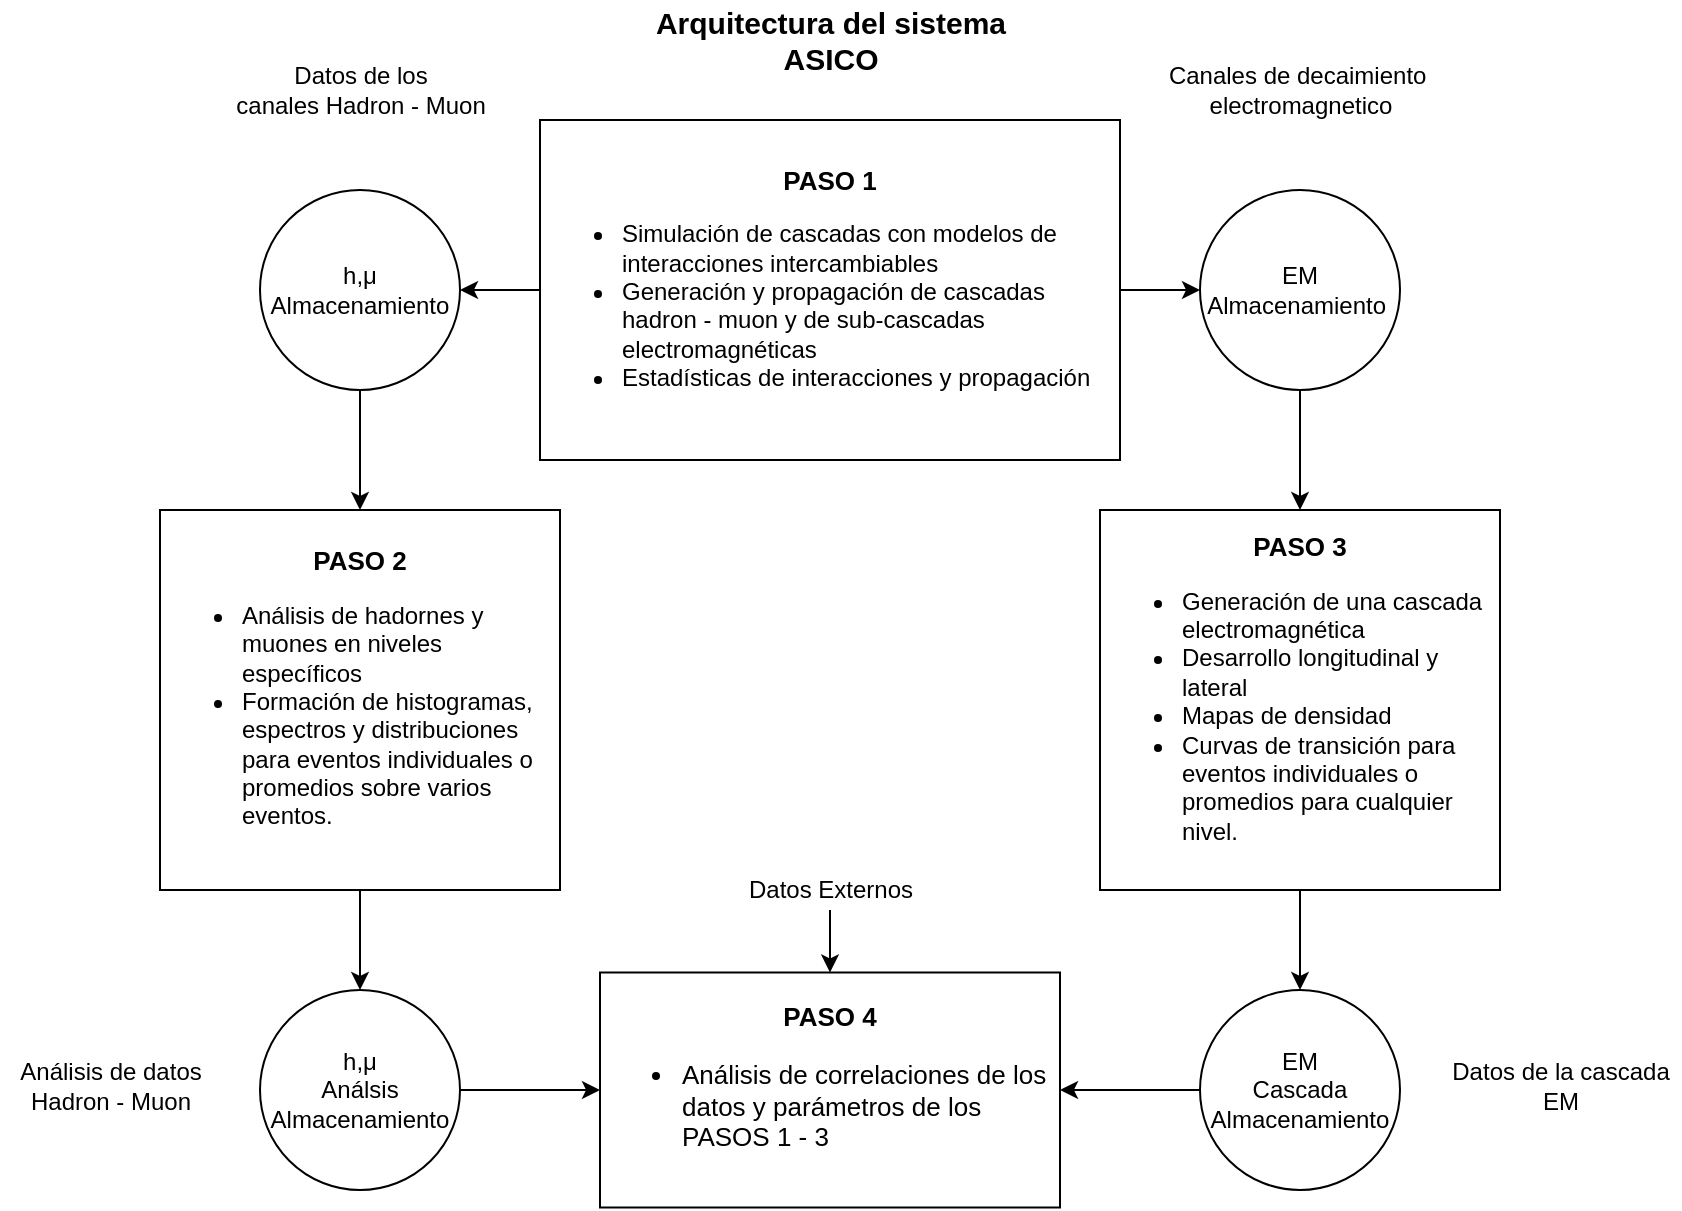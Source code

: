 <mxfile version="16.5.1" type="device"><diagram id="nYRugBk2VGoCthNKv-db" name="Page-1"><mxGraphModel dx="1102" dy="865" grid="1" gridSize="10" guides="1" tooltips="1" connect="1" arrows="1" fold="1" page="1" pageScale="1" pageWidth="850" pageHeight="1100" math="0" shadow="0"><root><mxCell id="0"/><mxCell id="1" parent="0"/><mxCell id="XC7Ivygw2Dke73GuwQkC-1" value="h,μ&lt;br&gt;Almacenamiento" style="ellipse;whiteSpace=wrap;html=1;aspect=fixed;" parent="1" vertex="1"><mxGeometry x="140" y="140" width="100" height="100" as="geometry"/></mxCell><mxCell id="XC7Ivygw2Dke73GuwQkC-2" value="&lt;font style=&quot;font-size: 13px&quot;&gt;&lt;b&gt;PASO 1&lt;/b&gt;&lt;/font&gt;&lt;br&gt;&lt;ul&gt;&lt;li style=&quot;text-align: left&quot;&gt;Simulación de cascadas con modelos de interacciones intercambiables&lt;/li&gt;&lt;li style=&quot;text-align: left&quot;&gt;Generación y propagación de cascadas hadron - muon y de sub-cascadas electromagnéticas&lt;/li&gt;&lt;li style=&quot;text-align: left&quot;&gt;Estadísticas de interacciones y propagación&lt;/li&gt;&lt;/ul&gt;" style="rounded=0;whiteSpace=wrap;html=1;" parent="1" vertex="1"><mxGeometry x="280" y="105" width="290" height="170" as="geometry"/></mxCell><mxCell id="XC7Ivygw2Dke73GuwQkC-3" value="&lt;font style=&quot;font-size: 13px&quot;&gt;&lt;b&gt;PASO 2&lt;/b&gt;&lt;/font&gt;&lt;br&gt;&lt;ul&gt;&lt;li style=&quot;text-align: left&quot;&gt;Análisis de hadornes y muones en niveles específicos&lt;/li&gt;&lt;li style=&quot;text-align: left&quot;&gt;Formación de histogramas, espectros y distribuciones para eventos individuales o promedios sobre varios eventos.&lt;/li&gt;&lt;/ul&gt;" style="rounded=0;whiteSpace=wrap;html=1;" parent="1" vertex="1"><mxGeometry x="90" y="300" width="200" height="190" as="geometry"/></mxCell><mxCell id="XC7Ivygw2Dke73GuwQkC-4" value="&lt;font style=&quot;font-size: 13px&quot;&gt;&lt;b&gt;PASO 3&lt;/b&gt;&lt;/font&gt;&lt;br&gt;&lt;ul&gt;&lt;li style=&quot;text-align: left&quot;&gt;Generación de una cascada electromagnética&lt;/li&gt;&lt;li style=&quot;text-align: left&quot;&gt;Desarrollo longitudinal y lateral&lt;/li&gt;&lt;li style=&quot;text-align: left&quot;&gt;Mapas de densidad&lt;/li&gt;&lt;li style=&quot;text-align: left&quot;&gt;Curvas de transición para eventos individuales o promedios para cualquier nivel.&lt;/li&gt;&lt;/ul&gt;" style="rounded=0;whiteSpace=wrap;html=1;" parent="1" vertex="1"><mxGeometry x="560" y="300" width="200" height="190" as="geometry"/></mxCell><mxCell id="XC7Ivygw2Dke73GuwQkC-5" value="EM&lt;br&gt;Almacenamiento&amp;nbsp;" style="ellipse;whiteSpace=wrap;html=1;aspect=fixed;" parent="1" vertex="1"><mxGeometry x="610" y="140" width="100" height="100" as="geometry"/></mxCell><mxCell id="XC7Ivygw2Dke73GuwQkC-6" value="EM&lt;br&gt;Cascada&lt;br&gt;Almacenamiento&lt;br&gt;" style="ellipse;whiteSpace=wrap;html=1;aspect=fixed;" parent="1" vertex="1"><mxGeometry x="610" y="540" width="100" height="100" as="geometry"/></mxCell><mxCell id="XC7Ivygw2Dke73GuwQkC-7" value="&lt;span&gt;h,μ&lt;br&gt;&lt;/span&gt;Análsis&lt;br&gt;Almacenamiento" style="ellipse;whiteSpace=wrap;html=1;aspect=fixed;" parent="1" vertex="1"><mxGeometry x="140" y="540" width="100" height="100" as="geometry"/></mxCell><mxCell id="XC7Ivygw2Dke73GuwQkC-8" value="&lt;span style=&quot;font-size: 13px&quot;&gt;&lt;b&gt;PASO 4&lt;/b&gt;&lt;br&gt;&lt;ul&gt;&lt;li style=&quot;text-align: left&quot;&gt;Análisis de correlaciones de los datos y parámetros de los PASOS 1 - 3&lt;/li&gt;&lt;/ul&gt;&lt;/span&gt;" style="rounded=0;whiteSpace=wrap;html=1;" parent="1" vertex="1"><mxGeometry x="310" y="531.25" width="230" height="117.5" as="geometry"/></mxCell><mxCell id="XC7Ivygw2Dke73GuwQkC-9" value="Datos de los &lt;br&gt;canales Hadron - Muon" style="text;html=1;resizable=0;autosize=1;align=center;verticalAlign=middle;points=[];fillColor=none;strokeColor=none;rounded=0;" parent="1" vertex="1"><mxGeometry x="120" y="75" width="140" height="30" as="geometry"/></mxCell><mxCell id="XC7Ivygw2Dke73GuwQkC-10" value="Análisis de datos&lt;br&gt;Hadron - Muon" style="text;html=1;resizable=0;autosize=1;align=center;verticalAlign=middle;points=[];fillColor=none;strokeColor=none;rounded=0;" parent="1" vertex="1"><mxGeometry x="10" y="572.5" width="110" height="30" as="geometry"/></mxCell><mxCell id="XC7Ivygw2Dke73GuwQkC-11" value="Canales de decaimiento&amp;nbsp;&lt;br&gt;electromagnetico" style="text;html=1;resizable=0;autosize=1;align=center;verticalAlign=middle;points=[];fillColor=none;strokeColor=none;rounded=0;" parent="1" vertex="1"><mxGeometry x="585" y="75" width="150" height="30" as="geometry"/></mxCell><mxCell id="XC7Ivygw2Dke73GuwQkC-12" value="Datos de la cascada &lt;br&gt;EM" style="text;html=1;resizable=0;autosize=1;align=center;verticalAlign=middle;points=[];fillColor=none;strokeColor=none;rounded=0;" parent="1" vertex="1"><mxGeometry x="730" y="572.5" width="120" height="30" as="geometry"/></mxCell><mxCell id="XC7Ivygw2Dke73GuwQkC-29" value="" style="edgeStyle=orthogonalEdgeStyle;rounded=0;orthogonalLoop=1;jettySize=auto;html=1;fontSize=13;" parent="1" source="XC7Ivygw2Dke73GuwQkC-13" target="XC7Ivygw2Dke73GuwQkC-8" edge="1"><mxGeometry relative="1" as="geometry"/></mxCell><mxCell id="XC7Ivygw2Dke73GuwQkC-13" value="Datos Externos" style="text;html=1;resizable=0;autosize=1;align=center;verticalAlign=middle;points=[];fillColor=none;strokeColor=none;rounded=0;" parent="1" vertex="1"><mxGeometry x="375" y="480" width="100" height="20" as="geometry"/></mxCell><mxCell id="XC7Ivygw2Dke73GuwQkC-14" value="" style="endArrow=classic;html=1;rounded=0;exitX=0;exitY=0.5;exitDx=0;exitDy=0;entryX=1;entryY=0.5;entryDx=0;entryDy=0;" parent="1" source="XC7Ivygw2Dke73GuwQkC-2" target="XC7Ivygw2Dke73GuwQkC-1" edge="1"><mxGeometry width="50" height="50" relative="1" as="geometry"><mxPoint x="450" y="350" as="sourcePoint"/><mxPoint x="500" y="300" as="targetPoint"/></mxGeometry></mxCell><mxCell id="XC7Ivygw2Dke73GuwQkC-15" value="" style="endArrow=classic;html=1;rounded=0;exitX=1;exitY=0.5;exitDx=0;exitDy=0;" parent="1" source="XC7Ivygw2Dke73GuwQkC-2" target="XC7Ivygw2Dke73GuwQkC-5" edge="1"><mxGeometry width="50" height="50" relative="1" as="geometry"><mxPoint x="290" y="200" as="sourcePoint"/><mxPoint x="250" y="200" as="targetPoint"/></mxGeometry></mxCell><mxCell id="XC7Ivygw2Dke73GuwQkC-16" value="" style="endArrow=classic;html=1;rounded=0;exitX=0.5;exitY=1;exitDx=0;exitDy=0;entryX=0.5;entryY=0;entryDx=0;entryDy=0;" parent="1" source="XC7Ivygw2Dke73GuwQkC-1" target="XC7Ivygw2Dke73GuwQkC-3" edge="1"><mxGeometry width="50" height="50" relative="1" as="geometry"><mxPoint x="290" y="200" as="sourcePoint"/><mxPoint x="250" y="200" as="targetPoint"/></mxGeometry></mxCell><mxCell id="XC7Ivygw2Dke73GuwQkC-17" value="" style="endArrow=classic;html=1;rounded=0;exitX=0.5;exitY=1;exitDx=0;exitDy=0;entryX=0.5;entryY=0;entryDx=0;entryDy=0;" parent="1" source="XC7Ivygw2Dke73GuwQkC-3" target="XC7Ivygw2Dke73GuwQkC-7" edge="1"><mxGeometry width="50" height="50" relative="1" as="geometry"><mxPoint x="300" y="210" as="sourcePoint"/><mxPoint x="260" y="210" as="targetPoint"/></mxGeometry></mxCell><mxCell id="XC7Ivygw2Dke73GuwQkC-18" value="" style="endArrow=classic;html=1;rounded=0;exitX=0.5;exitY=1;exitDx=0;exitDy=0;entryX=0.5;entryY=0;entryDx=0;entryDy=0;" parent="1" source="XC7Ivygw2Dke73GuwQkC-5" target="XC7Ivygw2Dke73GuwQkC-4" edge="1"><mxGeometry width="50" height="50" relative="1" as="geometry"><mxPoint x="310" y="220" as="sourcePoint"/><mxPoint x="270" y="220" as="targetPoint"/></mxGeometry></mxCell><mxCell id="XC7Ivygw2Dke73GuwQkC-19" value="" style="endArrow=classic;html=1;rounded=0;exitX=0.5;exitY=1;exitDx=0;exitDy=0;entryX=0.5;entryY=0;entryDx=0;entryDy=0;" parent="1" source="XC7Ivygw2Dke73GuwQkC-4" target="XC7Ivygw2Dke73GuwQkC-6" edge="1"><mxGeometry width="50" height="50" relative="1" as="geometry"><mxPoint x="320" y="230" as="sourcePoint"/><mxPoint x="280" y="230" as="targetPoint"/></mxGeometry></mxCell><mxCell id="XC7Ivygw2Dke73GuwQkC-22" value="" style="endArrow=classic;html=1;rounded=0;exitX=1;exitY=0.5;exitDx=0;exitDy=0;entryX=0;entryY=0.5;entryDx=0;entryDy=0;" parent="1" source="XC7Ivygw2Dke73GuwQkC-7" target="XC7Ivygw2Dke73GuwQkC-8" edge="1"><mxGeometry width="50" height="50" relative="1" as="geometry"><mxPoint x="350" y="260" as="sourcePoint"/><mxPoint x="310" y="260" as="targetPoint"/></mxGeometry></mxCell><mxCell id="XC7Ivygw2Dke73GuwQkC-23" value="" style="endArrow=classic;html=1;rounded=0;exitX=0;exitY=0.5;exitDx=0;exitDy=0;entryX=1;entryY=0.5;entryDx=0;entryDy=0;" parent="1" source="XC7Ivygw2Dke73GuwQkC-6" target="XC7Ivygw2Dke73GuwQkC-8" edge="1"><mxGeometry width="50" height="50" relative="1" as="geometry"><mxPoint x="360" y="270" as="sourcePoint"/><mxPoint x="320" y="270" as="targetPoint"/></mxGeometry></mxCell><mxCell id="XC7Ivygw2Dke73GuwQkC-24" value="&lt;span style=&quot;font-size: 15px&quot;&gt;&lt;b&gt;Arquitectura del sistema &lt;br&gt;ASICO&lt;/b&gt;&lt;/span&gt;" style="text;html=1;resizable=0;autosize=1;align=center;verticalAlign=middle;points=[];fillColor=none;strokeColor=none;rounded=0;" parent="1" vertex="1"><mxGeometry x="330" y="45" width="190" height="40" as="geometry"/></mxCell></root></mxGraphModel></diagram></mxfile>